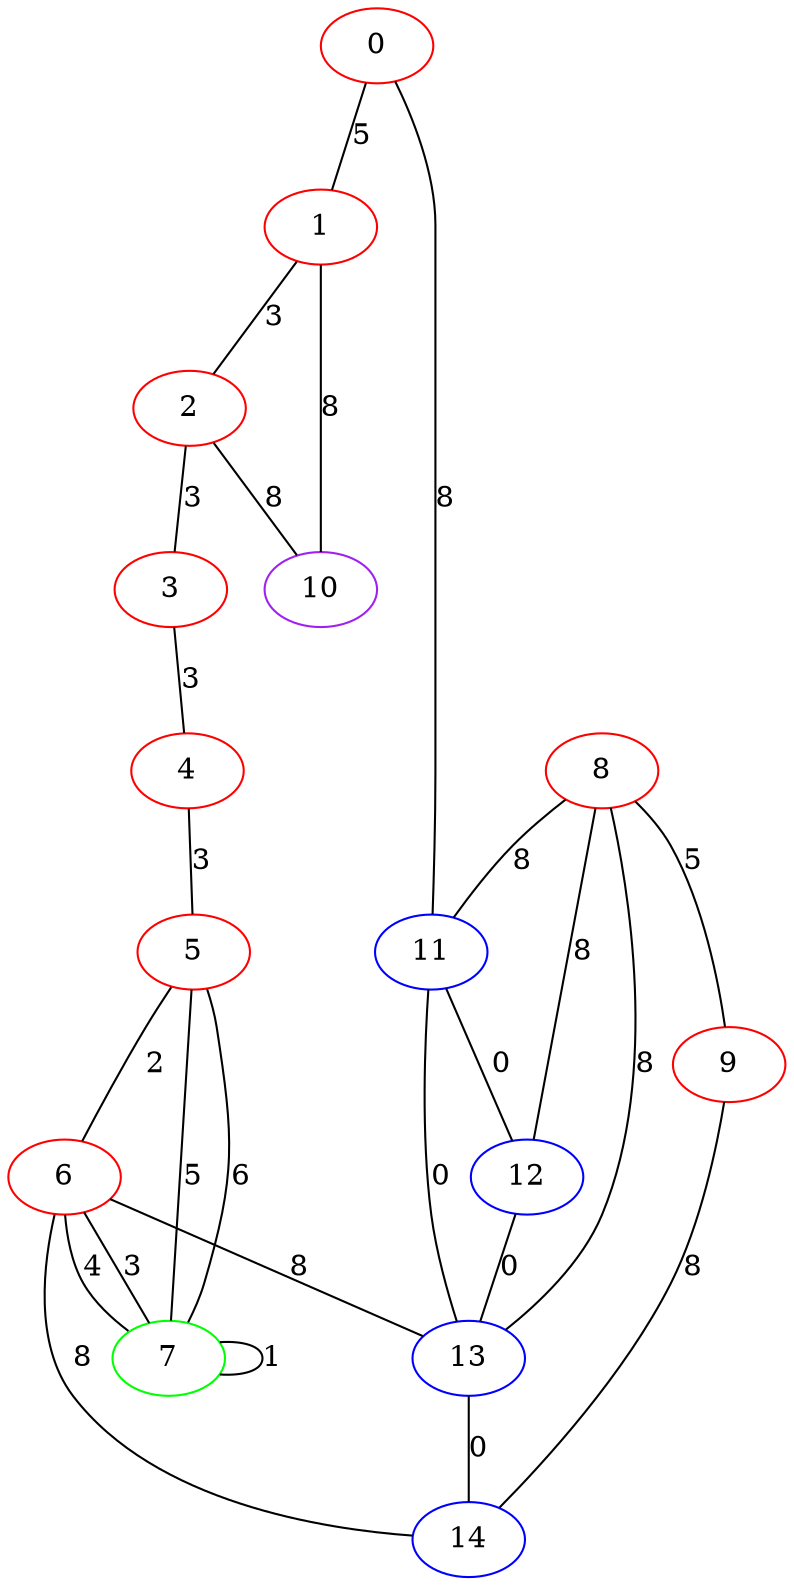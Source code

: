 graph "" {
0 [color=red, weight=1];
1 [color=red, weight=1];
2 [color=red, weight=1];
3 [color=red, weight=1];
4 [color=red, weight=1];
5 [color=red, weight=1];
6 [color=red, weight=1];
7 [color=green, weight=2];
8 [color=red, weight=1];
9 [color=red, weight=1];
10 [color=purple, weight=4];
11 [color=blue, weight=3];
12 [color=blue, weight=3];
13 [color=blue, weight=3];
14 [color=blue, weight=3];
0 -- 1  [key=0, label=5];
0 -- 11  [key=0, label=8];
1 -- 2  [key=0, label=3];
1 -- 10  [key=0, label=8];
2 -- 10  [key=0, label=8];
2 -- 3  [key=0, label=3];
3 -- 4  [key=0, label=3];
4 -- 5  [key=0, label=3];
5 -- 6  [key=0, label=2];
5 -- 7  [key=0, label=5];
5 -- 7  [key=1, label=6];
6 -- 13  [key=0, label=8];
6 -- 14  [key=0, label=8];
6 -- 7  [key=0, label=3];
6 -- 7  [key=1, label=4];
7 -- 7  [key=0, label=1];
8 -- 9  [key=0, label=5];
8 -- 11  [key=0, label=8];
8 -- 12  [key=0, label=8];
8 -- 13  [key=0, label=8];
9 -- 14  [key=0, label=8];
11 -- 12  [key=0, label=0];
11 -- 13  [key=0, label=0];
12 -- 13  [key=0, label=0];
13 -- 14  [key=0, label=0];
}
